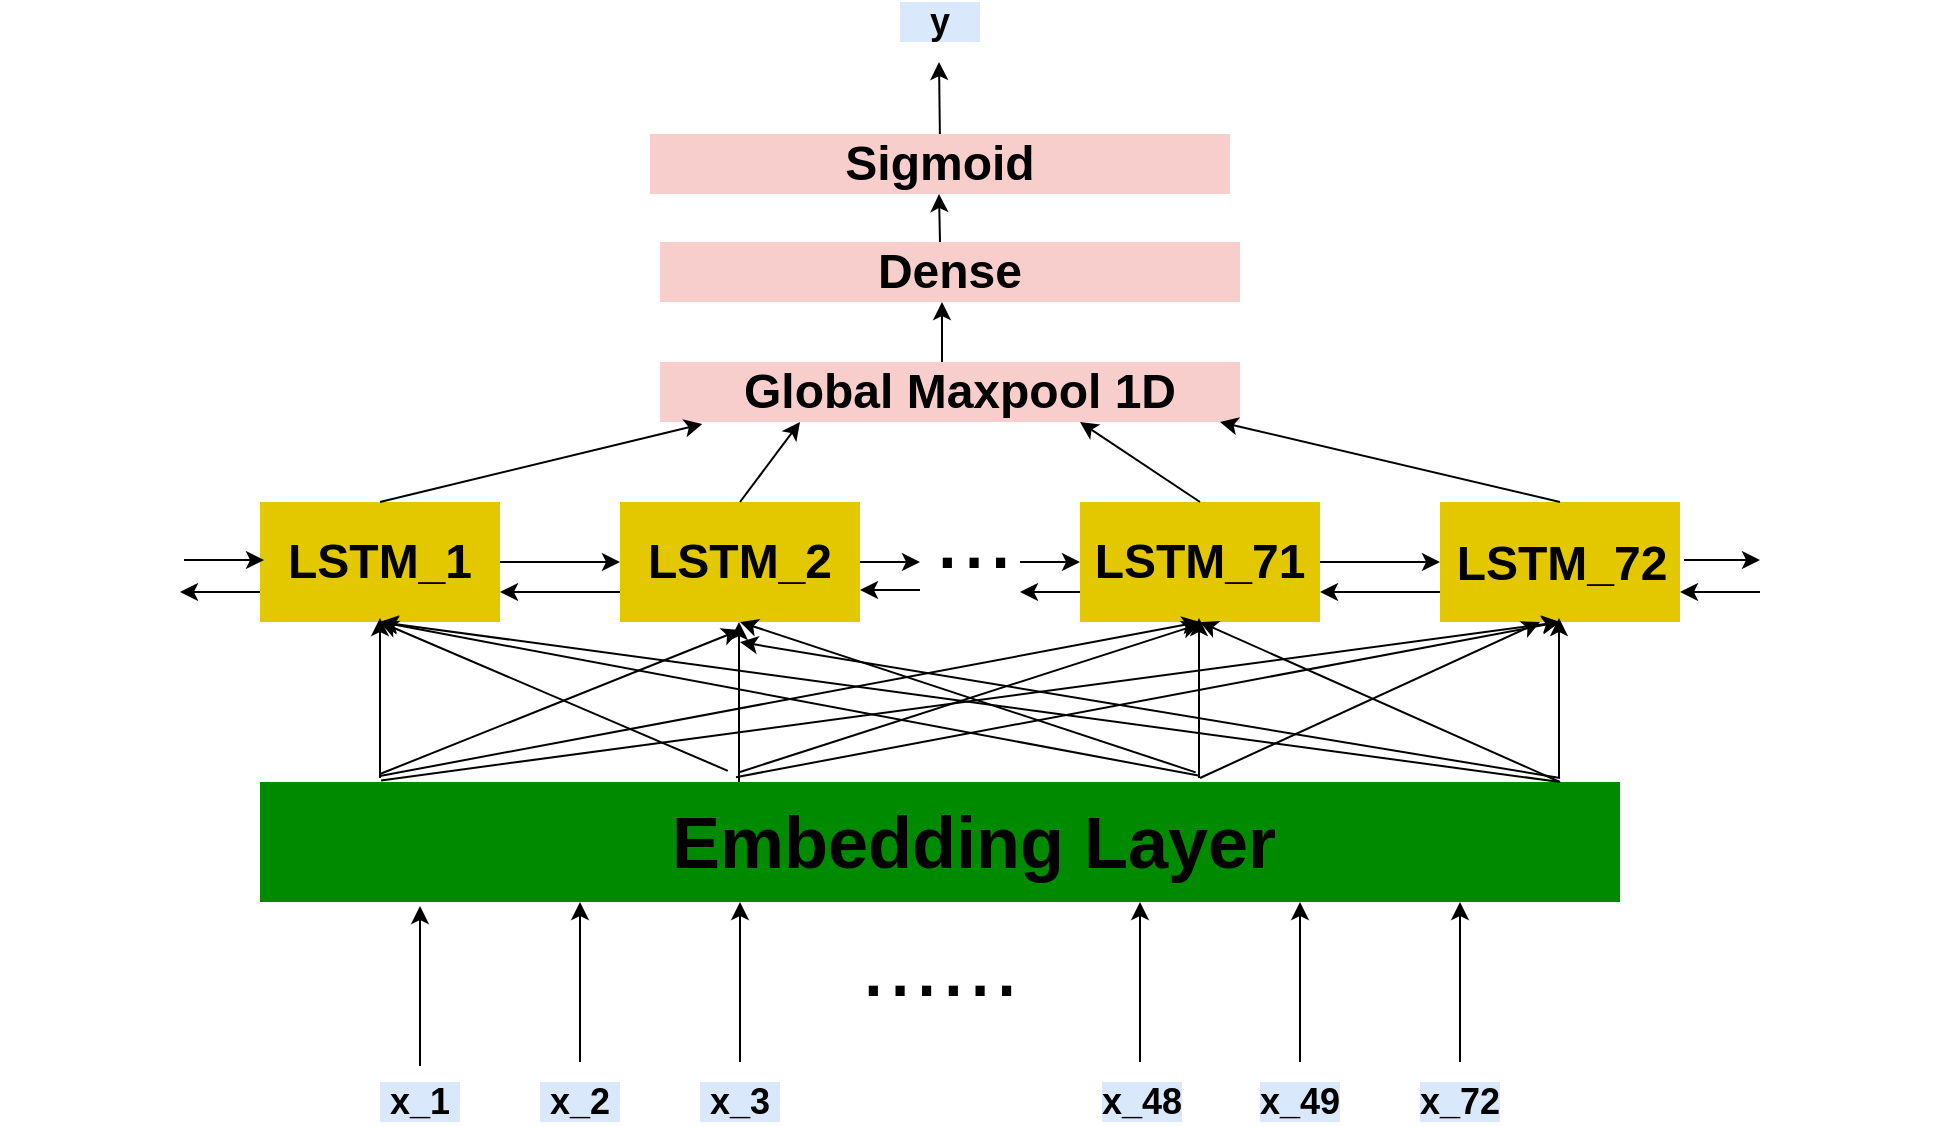 <mxfile version="12.9.14" type="device"><diagram id="SlZaupCxfMql6YngYvu5" name="Page-1"><mxGraphModel dx="1888" dy="494" grid="1" gridSize="10" guides="1" tooltips="1" connect="1" arrows="1" fold="1" page="1" pageScale="1" pageWidth="850" pageHeight="1100" math="0" shadow="0"><root><mxCell id="0"/><mxCell id="1" parent="0"/><mxCell id="21xqQsNwiiayu2fdilhb-9" value="" style="rounded=0;whiteSpace=wrap;html=1;fillColor=#008a00;strokeColor=none;fontColor=#ffffff;" parent="1" vertex="1"><mxGeometry x="60" y="720" width="680" height="60" as="geometry"/></mxCell><mxCell id="21xqQsNwiiayu2fdilhb-10" value="" style="endArrow=classic;html=1;" parent="1" edge="1"><mxGeometry width="50" height="50" relative="1" as="geometry"><mxPoint x="140" y="862" as="sourcePoint"/><mxPoint x="140" y="782" as="targetPoint"/></mxGeometry></mxCell><mxCell id="21xqQsNwiiayu2fdilhb-11" value="" style="endArrow=classic;html=1;" parent="1" edge="1"><mxGeometry width="50" height="50" relative="1" as="geometry"><mxPoint x="220" y="860" as="sourcePoint"/><mxPoint x="220" y="780" as="targetPoint"/></mxGeometry></mxCell><mxCell id="21xqQsNwiiayu2fdilhb-12" value="" style="endArrow=classic;html=1;" parent="1" edge="1"><mxGeometry width="50" height="50" relative="1" as="geometry"><mxPoint x="300" y="860" as="sourcePoint"/><mxPoint x="300" y="780" as="targetPoint"/></mxGeometry></mxCell><mxCell id="21xqQsNwiiayu2fdilhb-13" value="" style="endArrow=classic;html=1;" parent="1" edge="1"><mxGeometry width="50" height="50" relative="1" as="geometry"><mxPoint x="500" y="860" as="sourcePoint"/><mxPoint x="500" y="780" as="targetPoint"/></mxGeometry></mxCell><mxCell id="21xqQsNwiiayu2fdilhb-14" value="" style="endArrow=classic;html=1;" parent="1" edge="1"><mxGeometry width="50" height="50" relative="1" as="geometry"><mxPoint x="580" y="860" as="sourcePoint"/><mxPoint x="580" y="780" as="targetPoint"/></mxGeometry></mxCell><mxCell id="21xqQsNwiiayu2fdilhb-15" value="" style="endArrow=classic;html=1;" parent="1" edge="1"><mxGeometry width="50" height="50" relative="1" as="geometry"><mxPoint x="660" y="860" as="sourcePoint"/><mxPoint x="660" y="780" as="targetPoint"/></mxGeometry></mxCell><mxCell id="21xqQsNwiiayu2fdilhb-23" value="" style="rounded=0;whiteSpace=wrap;html=1;fillColor=#e3c800;strokeColor=none;fontColor=#ffffff;" parent="1" vertex="1"><mxGeometry x="60" y="580" width="120" height="60" as="geometry"/></mxCell><mxCell id="ZHV0csUkUX8BaNE57kFz-3" style="edgeStyle=orthogonalEdgeStyle;rounded=0;orthogonalLoop=1;jettySize=auto;html=1;exitX=0;exitY=0.75;exitDx=0;exitDy=0;entryX=1;entryY=0.75;entryDx=0;entryDy=0;" parent="1" source="21xqQsNwiiayu2fdilhb-24" target="21xqQsNwiiayu2fdilhb-23" edge="1"><mxGeometry relative="1" as="geometry"/></mxCell><mxCell id="21xqQsNwiiayu2fdilhb-24" value="" style="rounded=0;whiteSpace=wrap;html=1;fillColor=#e3c800;strokeColor=none;fontColor=#ffffff;" parent="1" vertex="1"><mxGeometry x="240" y="580" width="120" height="60" as="geometry"/></mxCell><mxCell id="21xqQsNwiiayu2fdilhb-25" value="" style="rounded=0;whiteSpace=wrap;html=1;fillColor=#e3c800;strokeColor=none;fontColor=#ffffff;" parent="1" vertex="1"><mxGeometry x="470" y="580" width="120" height="60" as="geometry"/></mxCell><mxCell id="21xqQsNwiiayu2fdilhb-26" value="" style="rounded=0;whiteSpace=wrap;html=1;fillColor=#e3c800;strokeColor=none;fontColor=#ffffff;" parent="1" vertex="1"><mxGeometry x="650" y="580" width="120" height="60" as="geometry"/></mxCell><mxCell id="21xqQsNwiiayu2fdilhb-27" value="" style="endArrow=classic;html=1;" parent="1" edge="1"><mxGeometry width="50" height="50" relative="1" as="geometry"><mxPoint x="120" y="716" as="sourcePoint"/><mxPoint x="300" y="644" as="targetPoint"/></mxGeometry></mxCell><mxCell id="21xqQsNwiiayu2fdilhb-28" value="" style="endArrow=classic;html=1;entryX=0.5;entryY=1;entryDx=0;entryDy=0;" parent="1" target="21xqQsNwiiayu2fdilhb-25" edge="1"><mxGeometry width="50" height="50" relative="1" as="geometry"><mxPoint x="120" y="717" as="sourcePoint"/><mxPoint x="259.96" y="654.02" as="targetPoint"/></mxGeometry></mxCell><mxCell id="21xqQsNwiiayu2fdilhb-30" value="" style="endArrow=classic;html=1;entryX=0.5;entryY=1;entryDx=0;entryDy=0;exitX=0.089;exitY=0.02;exitDx=0;exitDy=0;exitPerimeter=0;" parent="1" target="21xqQsNwiiayu2fdilhb-26" edge="1"><mxGeometry width="50" height="50" relative="1" as="geometry"><mxPoint x="120.52" y="719.2" as="sourcePoint"/><mxPoint x="540" y="650" as="targetPoint"/></mxGeometry></mxCell><mxCell id="21xqQsNwiiayu2fdilhb-31" value="" style="endArrow=classic;html=1;" parent="1" edge="1"><mxGeometry width="50" height="50" relative="1" as="geometry"><mxPoint x="120" y="718" as="sourcePoint"/><mxPoint x="120" y="638" as="targetPoint"/></mxGeometry></mxCell><mxCell id="21xqQsNwiiayu2fdilhb-32" value="" style="endArrow=classic;html=1;" parent="1" edge="1"><mxGeometry width="50" height="50" relative="1" as="geometry"><mxPoint x="299.5" y="720" as="sourcePoint"/><mxPoint x="299.5" y="640" as="targetPoint"/></mxGeometry></mxCell><mxCell id="21xqQsNwiiayu2fdilhb-33" value="" style="endArrow=classic;html=1;" parent="1" edge="1"><mxGeometry width="50" height="50" relative="1" as="geometry"><mxPoint x="529.5" y="718" as="sourcePoint"/><mxPoint x="529.5" y="638" as="targetPoint"/></mxGeometry></mxCell><mxCell id="21xqQsNwiiayu2fdilhb-34" value="" style="endArrow=classic;html=1;" parent="1" edge="1"><mxGeometry width="50" height="50" relative="1" as="geometry"><mxPoint x="709.5" y="718" as="sourcePoint"/><mxPoint x="709.5" y="638" as="targetPoint"/></mxGeometry></mxCell><mxCell id="21xqQsNwiiayu2fdilhb-35" value="" style="endArrow=classic;html=1;" parent="1" edge="1"><mxGeometry width="50" height="50" relative="1" as="geometry"><mxPoint x="300" y="715" as="sourcePoint"/><mxPoint x="530" y="641" as="targetPoint"/></mxGeometry></mxCell><mxCell id="21xqQsNwiiayu2fdilhb-36" value="" style="endArrow=classic;html=1;exitX=0.35;exitY=-0.007;exitDx=0;exitDy=0;exitPerimeter=0;" parent="1" edge="1"><mxGeometry width="50" height="50" relative="1" as="geometry"><mxPoint x="298" y="717.58" as="sourcePoint"/><mxPoint x="710" y="640" as="targetPoint"/></mxGeometry></mxCell><mxCell id="21xqQsNwiiayu2fdilhb-37" value="" style="endArrow=classic;html=1;entryX=0.5;entryY=1;entryDx=0;entryDy=0;exitX=0.344;exitY=-0.06;exitDx=0;exitDy=0;exitPerimeter=0;" parent="1" target="21xqQsNwiiayu2fdilhb-23" edge="1"><mxGeometry width="50" height="50" relative="1" as="geometry"><mxPoint x="293.92" y="714.4" as="sourcePoint"/><mxPoint x="310" y="654" as="targetPoint"/></mxGeometry></mxCell><mxCell id="21xqQsNwiiayu2fdilhb-38" value="" style="endArrow=classic;html=1;" parent="1" edge="1"><mxGeometry width="50" height="50" relative="1" as="geometry"><mxPoint x="530" y="718" as="sourcePoint"/><mxPoint x="700" y="640" as="targetPoint"/></mxGeometry></mxCell><mxCell id="21xqQsNwiiayu2fdilhb-39" value="" style="endArrow=classic;html=1;entryX=0.5;entryY=1;entryDx=0;entryDy=0;exitX=0.688;exitY=-0.047;exitDx=0;exitDy=0;exitPerimeter=0;" parent="1" target="21xqQsNwiiayu2fdilhb-24" edge="1"><mxGeometry width="50" height="50" relative="1" as="geometry"><mxPoint x="527.84" y="715.18" as="sourcePoint"/><mxPoint x="450" y="720" as="targetPoint"/></mxGeometry></mxCell><mxCell id="21xqQsNwiiayu2fdilhb-40" value="" style="endArrow=classic;html=1;entryX=0.5;entryY=1;entryDx=0;entryDy=0;exitX=0.69;exitY=-0.02;exitDx=0;exitDy=0;exitPerimeter=0;" parent="1" target="21xqQsNwiiayu2fdilhb-23" edge="1"><mxGeometry width="50" height="50" relative="1" as="geometry"><mxPoint x="529.2" y="716.8" as="sourcePoint"/><mxPoint x="450" y="720" as="targetPoint"/></mxGeometry></mxCell><mxCell id="21xqQsNwiiayu2fdilhb-41" value="" style="endArrow=classic;html=1;" parent="1" edge="1"><mxGeometry width="50" height="50" relative="1" as="geometry"><mxPoint x="710" y="720" as="sourcePoint"/><mxPoint x="120" y="640" as="targetPoint"/></mxGeometry></mxCell><mxCell id="21xqQsNwiiayu2fdilhb-42" value="" style="endArrow=classic;html=1;" parent="1" edge="1"><mxGeometry width="50" height="50" relative="1" as="geometry"><mxPoint x="710" y="720" as="sourcePoint"/><mxPoint x="530" y="640" as="targetPoint"/></mxGeometry></mxCell><mxCell id="21xqQsNwiiayu2fdilhb-43" value="" style="endArrow=classic;html=1;" parent="1" edge="1"><mxGeometry width="50" height="50" relative="1" as="geometry"><mxPoint x="710" y="718" as="sourcePoint"/><mxPoint x="300" y="650" as="targetPoint"/></mxGeometry></mxCell><mxCell id="21xqQsNwiiayu2fdilhb-45" value="" style="endArrow=classic;html=1;exitX=1;exitY=0.5;exitDx=0;exitDy=0;" parent="1" source="21xqQsNwiiayu2fdilhb-25" edge="1"><mxGeometry width="50" height="50" relative="1" as="geometry"><mxPoint x="600" y="660" as="sourcePoint"/><mxPoint x="650" y="610" as="targetPoint"/></mxGeometry></mxCell><mxCell id="21xqQsNwiiayu2fdilhb-46" value="" style="endArrow=classic;html=1;" parent="1" edge="1"><mxGeometry width="50" height="50" relative="1" as="geometry"><mxPoint x="440" y="610" as="sourcePoint"/><mxPoint x="470" y="610" as="targetPoint"/></mxGeometry></mxCell><mxCell id="21xqQsNwiiayu2fdilhb-47" value="" style="endArrow=classic;html=1;exitX=1;exitY=0.5;exitDx=0;exitDy=0;" parent="1" source="21xqQsNwiiayu2fdilhb-24" edge="1"><mxGeometry width="50" height="50" relative="1" as="geometry"><mxPoint x="400" y="770" as="sourcePoint"/><mxPoint x="390" y="610" as="targetPoint"/></mxGeometry></mxCell><mxCell id="21xqQsNwiiayu2fdilhb-48" value="" style="endArrow=classic;html=1;exitX=1;exitY=0.5;exitDx=0;exitDy=0;entryX=0;entryY=0.5;entryDx=0;entryDy=0;" parent="1" source="21xqQsNwiiayu2fdilhb-23" target="21xqQsNwiiayu2fdilhb-24" edge="1"><mxGeometry width="50" height="50" relative="1" as="geometry"><mxPoint x="400" y="770" as="sourcePoint"/><mxPoint x="450" y="720" as="targetPoint"/></mxGeometry></mxCell><mxCell id="21xqQsNwiiayu2fdilhb-51" value="" style="rounded=0;whiteSpace=wrap;html=1;fillColor=#f8cecc;strokeColor=none;" parent="1" vertex="1"><mxGeometry x="260" y="510" width="290" height="30" as="geometry"/></mxCell><mxCell id="21xqQsNwiiayu2fdilhb-52" value="" style="endArrow=classic;html=1;exitX=0.5;exitY=0;exitDx=0;exitDy=0;entryX=0.161;entryY=1.3;entryDx=0;entryDy=0;entryPerimeter=0;" parent="1" source="21xqQsNwiiayu2fdilhb-23" target="21xqQsNwiiayu2fdilhb-78" edge="1"><mxGeometry width="50" height="50" relative="1" as="geometry"><mxPoint x="400" y="570" as="sourcePoint"/><mxPoint x="290" y="550" as="targetPoint"/><Array as="points"/></mxGeometry></mxCell><mxCell id="21xqQsNwiiayu2fdilhb-53" value="" style="endArrow=classic;html=1;exitX=0.5;exitY=0;exitDx=0;exitDy=0;" parent="1" source="21xqQsNwiiayu2fdilhb-24" edge="1"><mxGeometry width="50" height="50" relative="1" as="geometry"><mxPoint x="400" y="570" as="sourcePoint"/><mxPoint x="330" y="540" as="targetPoint"/></mxGeometry></mxCell><mxCell id="21xqQsNwiiayu2fdilhb-54" value="" style="endArrow=classic;html=1;exitX=0.5;exitY=0;exitDx=0;exitDy=0;" parent="1" source="21xqQsNwiiayu2fdilhb-25" edge="1"><mxGeometry width="50" height="50" relative="1" as="geometry"><mxPoint x="520" y="570" as="sourcePoint"/><mxPoint x="470" y="540" as="targetPoint"/></mxGeometry></mxCell><mxCell id="21xqQsNwiiayu2fdilhb-55" value="" style="endArrow=classic;html=1;exitX=0.5;exitY=0;exitDx=0;exitDy=0;" parent="1" source="21xqQsNwiiayu2fdilhb-26" edge="1"><mxGeometry width="50" height="50" relative="1" as="geometry"><mxPoint x="400" y="570" as="sourcePoint"/><mxPoint x="540" y="540" as="targetPoint"/></mxGeometry></mxCell><mxCell id="21xqQsNwiiayu2fdilhb-56" value="" style="endArrow=classic;html=1;" parent="1" edge="1"><mxGeometry width="50" height="50" relative="1" as="geometry"><mxPoint x="400" y="400" as="sourcePoint"/><mxPoint x="399.5" y="360" as="targetPoint"/></mxGeometry></mxCell><mxCell id="21xqQsNwiiayu2fdilhb-57" value="" style="endArrow=classic;html=1;" parent="1" edge="1"><mxGeometry width="50" height="50" relative="1" as="geometry"><mxPoint x="22" y="609" as="sourcePoint"/><mxPoint x="62" y="609" as="targetPoint"/></mxGeometry></mxCell><mxCell id="21xqQsNwiiayu2fdilhb-59" value="&lt;font style=&quot;font-size: 48px&quot;&gt;...&lt;/font&gt;" style="text;html=1;strokeColor=none;fillColor=none;align=center;verticalAlign=middle;whiteSpace=wrap;rounded=0;" parent="1" vertex="1"><mxGeometry x="397" y="586" width="40" height="20" as="geometry"/></mxCell><mxCell id="21xqQsNwiiayu2fdilhb-68" value="&lt;font style=&quot;font-size: 48px&quot;&gt;......&lt;/font&gt;" style="text;html=1;strokeColor=none;fillColor=none;align=center;verticalAlign=middle;whiteSpace=wrap;rounded=0;" parent="1" vertex="1"><mxGeometry x="380" y="800" width="40" height="20" as="geometry"/></mxCell><mxCell id="21xqQsNwiiayu2fdilhb-69" value="&lt;b&gt;&lt;font style=&quot;font-size: 36px&quot;&gt;Embedding Layer&lt;/font&gt;&lt;/b&gt;" style="text;html=1;strokeColor=none;fillColor=none;align=center;verticalAlign=middle;whiteSpace=wrap;rounded=0;" parent="1" vertex="1"><mxGeometry x="227" y="740" width="380" height="20" as="geometry"/></mxCell><mxCell id="21xqQsNwiiayu2fdilhb-73" value="&lt;b&gt;&lt;font style=&quot;font-size: 24px&quot;&gt;LSTM_1&lt;/font&gt;&lt;/b&gt;" style="text;html=1;strokeColor=none;fillColor=none;align=center;verticalAlign=middle;whiteSpace=wrap;rounded=0;" parent="1" vertex="1"><mxGeometry x="-70" y="600" width="380" height="20" as="geometry"/></mxCell><mxCell id="21xqQsNwiiayu2fdilhb-74" value="&lt;b&gt;&lt;font style=&quot;font-size: 24px&quot;&gt;LSTM_2&lt;/font&gt;&lt;/b&gt;" style="text;html=1;strokeColor=none;fillColor=none;align=center;verticalAlign=middle;whiteSpace=wrap;rounded=0;" parent="1" vertex="1"><mxGeometry x="110" y="600" width="380" height="20" as="geometry"/></mxCell><mxCell id="21xqQsNwiiayu2fdilhb-76" value="&lt;b&gt;&lt;font style=&quot;font-size: 24px&quot;&gt;LSTM_71&lt;/font&gt;&lt;/b&gt;" style="text;html=1;strokeColor=none;fillColor=none;align=center;verticalAlign=middle;whiteSpace=wrap;rounded=0;" parent="1" vertex="1"><mxGeometry x="340" y="600" width="380" height="20" as="geometry"/></mxCell><mxCell id="21xqQsNwiiayu2fdilhb-77" value="&lt;b&gt;&lt;font style=&quot;font-size: 24px&quot;&gt;LSTM_72&lt;br&gt;&lt;/font&gt;&lt;/b&gt;" style="text;html=1;strokeColor=none;fillColor=none;align=center;verticalAlign=middle;whiteSpace=wrap;rounded=0;" parent="1" vertex="1"><mxGeometry x="521" y="601" width="380" height="20" as="geometry"/></mxCell><mxCell id="21xqQsNwiiayu2fdilhb-78" value="&lt;span style=&quot;font-size: 24px&quot;&gt;&lt;b&gt;Global Maxpool 1D&lt;/b&gt;&lt;/span&gt;" style="text;html=1;strokeColor=none;fillColor=none;align=center;verticalAlign=middle;whiteSpace=wrap;rounded=0;" parent="1" vertex="1"><mxGeometry x="220" y="515" width="380" height="20" as="geometry"/></mxCell><mxCell id="21xqQsNwiiayu2fdilhb-79" value="&lt;font style=&quot;font-size: 18px&quot;&gt;&lt;b&gt;x_1&lt;/b&gt;&lt;/font&gt;" style="text;html=1;strokeColor=none;fillColor=#dae8fc;align=center;verticalAlign=middle;whiteSpace=wrap;rounded=0;" parent="1" vertex="1"><mxGeometry x="120" y="870" width="40" height="20" as="geometry"/></mxCell><mxCell id="21xqQsNwiiayu2fdilhb-80" value="&lt;font style=&quot;font-size: 18px&quot;&gt;&lt;b&gt;x_2&lt;/b&gt;&lt;/font&gt;" style="text;html=1;strokeColor=none;fillColor=#dae8fc;align=center;verticalAlign=middle;whiteSpace=wrap;rounded=0;" parent="1" vertex="1"><mxGeometry x="200" y="870" width="40" height="20" as="geometry"/></mxCell><mxCell id="21xqQsNwiiayu2fdilhb-82" value="&lt;font style=&quot;font-size: 18px&quot;&gt;&lt;b&gt;x_3&lt;/b&gt;&lt;/font&gt;" style="text;html=1;strokeColor=none;fillColor=#dae8fc;align=center;verticalAlign=middle;whiteSpace=wrap;rounded=0;" parent="1" vertex="1"><mxGeometry x="280" y="870" width="40" height="20" as="geometry"/></mxCell><mxCell id="21xqQsNwiiayu2fdilhb-83" value="&lt;font style=&quot;font-size: 18px&quot;&gt;&lt;b&gt;x_48&lt;/b&gt;&lt;/font&gt;" style="text;html=1;strokeColor=none;fillColor=#dae8fc;align=center;verticalAlign=middle;whiteSpace=wrap;rounded=0;" parent="1" vertex="1"><mxGeometry x="481" y="870" width="40" height="20" as="geometry"/></mxCell><mxCell id="21xqQsNwiiayu2fdilhb-84" value="&lt;font style=&quot;font-size: 18px&quot;&gt;&lt;b&gt;x_49&lt;/b&gt;&lt;br&gt;&lt;/font&gt;" style="text;html=1;strokeColor=none;fillColor=#dae8fc;align=center;verticalAlign=middle;whiteSpace=wrap;rounded=0;" parent="1" vertex="1"><mxGeometry x="560" y="870" width="40" height="20" as="geometry"/></mxCell><mxCell id="21xqQsNwiiayu2fdilhb-85" value="&lt;font style=&quot;font-size: 18px&quot;&gt;&lt;b&gt;x_72&lt;/b&gt;&lt;br&gt;&lt;/font&gt;" style="text;html=1;strokeColor=none;fillColor=#dae8fc;align=center;verticalAlign=middle;whiteSpace=wrap;rounded=0;" parent="1" vertex="1"><mxGeometry x="640" y="870" width="40" height="20" as="geometry"/></mxCell><mxCell id="21xqQsNwiiayu2fdilhb-86" value="&lt;font style=&quot;font-size: 18px&quot;&gt;&lt;b&gt;y&lt;/b&gt;&lt;/font&gt;" style="text;html=1;strokeColor=none;fillColor=#dae8fc;align=center;verticalAlign=middle;whiteSpace=wrap;rounded=0;" parent="1" vertex="1"><mxGeometry x="380" y="330" width="40" height="20" as="geometry"/></mxCell><mxCell id="ZHV0csUkUX8BaNE57kFz-9" value="" style="endArrow=classic;html=1;exitX=0;exitY=0.75;exitDx=0;exitDy=0;" parent="1" source="21xqQsNwiiayu2fdilhb-23" edge="1"><mxGeometry width="50" height="50" relative="1" as="geometry"><mxPoint x="420" y="750" as="sourcePoint"/><mxPoint x="20" y="625" as="targetPoint"/></mxGeometry></mxCell><mxCell id="ZHV0csUkUX8BaNE57kFz-10" value="" style="endArrow=classic;html=1;exitX=0;exitY=0.75;exitDx=0;exitDy=0;" parent="1" source="21xqQsNwiiayu2fdilhb-25" edge="1"><mxGeometry width="50" height="50" relative="1" as="geometry"><mxPoint x="420" y="750" as="sourcePoint"/><mxPoint x="440" y="625" as="targetPoint"/></mxGeometry></mxCell><mxCell id="ZHV0csUkUX8BaNE57kFz-12" value="" style="endArrow=classic;html=1;" parent="1" edge="1"><mxGeometry width="50" height="50" relative="1" as="geometry"><mxPoint x="650" y="625" as="sourcePoint"/><mxPoint x="590" y="625" as="targetPoint"/><Array as="points"/></mxGeometry></mxCell><mxCell id="ZHV0csUkUX8BaNE57kFz-13" value="" style="endArrow=classic;html=1;exitX=0;exitY=0.75;exitDx=0;exitDy=0;" parent="1" edge="1"><mxGeometry width="50" height="50" relative="1" as="geometry"><mxPoint x="390" y="624" as="sourcePoint"/><mxPoint x="360" y="624" as="targetPoint"/></mxGeometry></mxCell><mxCell id="ZHV0csUkUX8BaNE57kFz-15" value="" style="endArrow=classic;html=1;exitX=0;exitY=0.75;exitDx=0;exitDy=0;" parent="1" edge="1"><mxGeometry width="50" height="50" relative="1" as="geometry"><mxPoint x="810" y="625" as="sourcePoint"/><mxPoint x="770" y="625" as="targetPoint"/><Array as="points"><mxPoint x="780" y="625"/></Array></mxGeometry></mxCell><mxCell id="ZHV0csUkUX8BaNE57kFz-16" value="" style="endArrow=classic;html=1;" parent="1" edge="1"><mxGeometry width="50" height="50" relative="1" as="geometry"><mxPoint x="772" y="609" as="sourcePoint"/><mxPoint x="810" y="609" as="targetPoint"/></mxGeometry></mxCell><mxCell id="--ivk4d7ytqmvz-hfaB--2" value="&lt;b&gt;&lt;font style=&quot;font-size: 24px&quot;&gt;Dense&lt;/font&gt;&lt;/b&gt;" style="rounded=0;whiteSpace=wrap;html=1;fillColor=#f8cecc;strokeColor=none;" vertex="1" parent="1"><mxGeometry x="260" y="450" width="290" height="30" as="geometry"/></mxCell><mxCell id="--ivk4d7ytqmvz-hfaB--5" value="" style="endArrow=classic;html=1;entryX=0.5;entryY=1;entryDx=0;entryDy=0;exitX=0.5;exitY=0;exitDx=0;exitDy=0;" edge="1" parent="1"><mxGeometry width="50" height="50" relative="1" as="geometry"><mxPoint x="401" y="510" as="sourcePoint"/><mxPoint x="401" y="480" as="targetPoint"/></mxGeometry></mxCell><mxCell id="--ivk4d7ytqmvz-hfaB--8" value="&lt;b&gt;&lt;font style=&quot;font-size: 24px&quot;&gt;Sigmoid&lt;/font&gt;&lt;/b&gt;" style="rounded=0;whiteSpace=wrap;html=1;fillColor=#f8cecc;strokeColor=none;" vertex="1" parent="1"><mxGeometry x="255" y="396" width="290" height="30" as="geometry"/></mxCell><mxCell id="--ivk4d7ytqmvz-hfaB--9" value="" style="endArrow=classic;html=1;entryX=0.5;entryY=1;entryDx=0;entryDy=0;" edge="1" parent="1"><mxGeometry width="50" height="50" relative="1" as="geometry"><mxPoint x="400" y="450" as="sourcePoint"/><mxPoint x="399.5" y="426" as="targetPoint"/></mxGeometry></mxCell></root></mxGraphModel></diagram></mxfile>